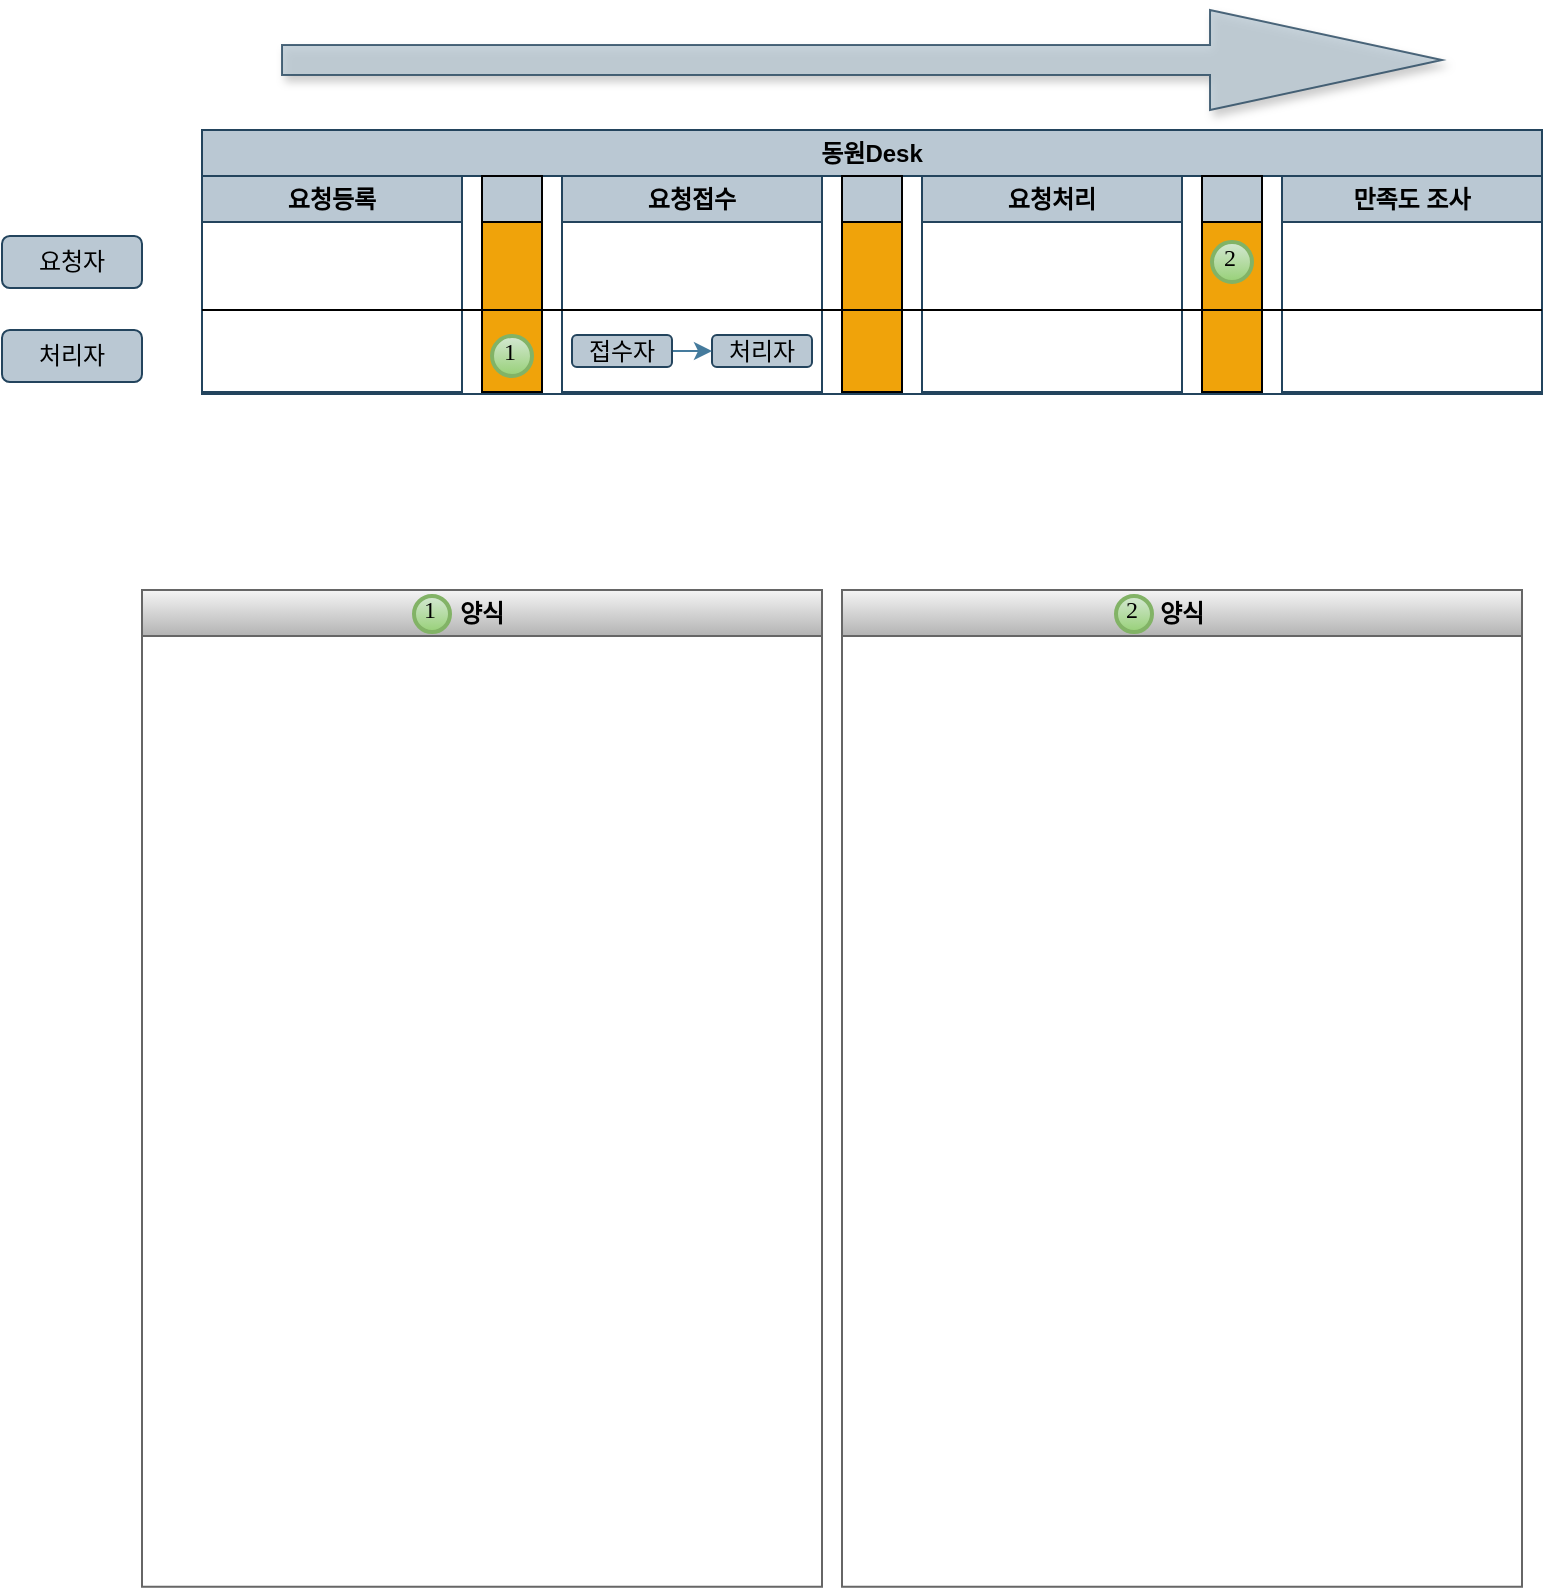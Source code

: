 <mxfile version="21.0.10" type="github" pages="4">
  <diagram id="CYxEf5SZH4w97EDfuLLY" name="SR단순">
    <mxGraphModel dx="1183" dy="1794" grid="1" gridSize="10" guides="1" tooltips="1" connect="1" arrows="1" fold="1" page="1" pageScale="1" pageWidth="827" pageHeight="1169" math="0" shadow="0">
      <root>
        <mxCell id="0" />
        <mxCell id="1" parent="0" />
        <mxCell id="g7sWkjGeHu26Rh71iulq-3" value="제목 없는 레이어" parent="0" />
        <mxCell id="g7sWkjGeHu26Rh71iulq-11" value="제목 없는 레이어" parent="0" />
        <mxCell id="g7sWkjGeHu26Rh71iulq-19" value="제목 없는 레이어" parent="0" />
        <mxCell id="g7sWkjGeHu26Rh71iulq-25" value="" style="shape=singleArrow;direction=west;whiteSpace=wrap;html=1;rotation=-180;fillColor=#bac8d3;opacity=80;strokeWidth=1;shadow=1;fontFamily=나눔고딕;rounded=0;labelBackgroundColor=none;strokeColor=#23445d;" vertex="1" parent="g7sWkjGeHu26Rh71iulq-19">
          <mxGeometry x="330" y="-290" width="580" height="50" as="geometry" />
        </mxCell>
        <mxCell id="M0eQ1IDOB_HOf2DSMLBI-16" value="동원Desk" style="swimlane;whiteSpace=wrap;html=1;strokeColor=#23445d;fillColor=#bac8d3;" vertex="1" parent="g7sWkjGeHu26Rh71iulq-19">
          <mxGeometry x="290" y="-230" width="670" height="132" as="geometry" />
        </mxCell>
        <mxCell id="M0eQ1IDOB_HOf2DSMLBI-25" value="요청등록" style="swimlane;whiteSpace=wrap;html=1;strokeColor=#23445d;fillColor=#bac8d3;" vertex="1" parent="M0eQ1IDOB_HOf2DSMLBI-16">
          <mxGeometry y="23" width="130" height="108" as="geometry" />
        </mxCell>
        <mxCell id="M0eQ1IDOB_HOf2DSMLBI-28" value="요청접수" style="swimlane;whiteSpace=wrap;html=1;strokeColor=#23445d;fillColor=#bac8d3;" vertex="1" parent="M0eQ1IDOB_HOf2DSMLBI-16">
          <mxGeometry x="180" y="23" width="130" height="108" as="geometry" />
        </mxCell>
        <mxCell id="QPUQD3V3ZuLYjLemgZ53-1" value="처리자" style="rounded=1;whiteSpace=wrap;html=1;strokeColor=#23445d;fillColor=#bac8d3;" vertex="1" parent="M0eQ1IDOB_HOf2DSMLBI-28">
          <mxGeometry x="75" y="79.5" width="50" height="16" as="geometry" />
        </mxCell>
        <mxCell id="QPUQD3V3ZuLYjLemgZ53-2" style="edgeStyle=orthogonalEdgeStyle;rounded=0;orthogonalLoop=1;jettySize=auto;html=1;entryX=0;entryY=0.5;entryDx=0;entryDy=0;strokeColor=#457B9D;fontColor=#1D3557;fillColor=#A8DADC;" edge="1" target="QPUQD3V3ZuLYjLemgZ53-1" parent="M0eQ1IDOB_HOf2DSMLBI-28">
          <mxGeometry relative="1" as="geometry">
            <mxPoint x="55" y="87.5" as="sourcePoint" />
          </mxGeometry>
        </mxCell>
        <mxCell id="QPUQD3V3ZuLYjLemgZ53-3" value="접수자" style="rounded=1;whiteSpace=wrap;html=1;strokeColor=#23445d;fillColor=#bac8d3;" vertex="1" parent="M0eQ1IDOB_HOf2DSMLBI-28">
          <mxGeometry x="5" y="79.5" width="50" height="16" as="geometry" />
        </mxCell>
        <mxCell id="M0eQ1IDOB_HOf2DSMLBI-29" value="요청처리" style="swimlane;whiteSpace=wrap;html=1;strokeColor=#23445d;fillColor=#bac8d3;" vertex="1" parent="M0eQ1IDOB_HOf2DSMLBI-16">
          <mxGeometry x="360" y="23" width="130" height="108" as="geometry" />
        </mxCell>
        <mxCell id="Tj8dK4sY7soV5aq9boAc-4" value="" style="swimlane;whiteSpace=wrap;html=1;strokeColor=#000000;fillColor=#bac8d3;startSize=23;gradientColor=none;swimlaneFillColor=#f0a30a;" vertex="1" parent="M0eQ1IDOB_HOf2DSMLBI-16">
          <mxGeometry x="140" y="23" width="30" height="108" as="geometry" />
        </mxCell>
        <mxCell id="QPUQD3V3ZuLYjLemgZ53-8" value="1" style="ellipse;whiteSpace=wrap;html=1;aspect=fixed;strokeWidth=2;fontFamily=Tahoma;spacingBottom=4;spacingRight=2;strokeColor=#82b366;fillColor=#d5e8d4;gradientColor=#97d077;" vertex="1" parent="Tj8dK4sY7soV5aq9boAc-4">
          <mxGeometry x="5" y="80" width="20" height="20" as="geometry" />
        </mxCell>
        <mxCell id="Tj8dK4sY7soV5aq9boAc-5" value="" style="swimlane;whiteSpace=wrap;html=1;strokeColor=#000000;fontColor=#1D3557;fillColor=#bac8d3;swimlaneFillColor=#f0a30a;" vertex="1" parent="M0eQ1IDOB_HOf2DSMLBI-16">
          <mxGeometry x="320" y="23" width="30" height="108" as="geometry" />
        </mxCell>
        <mxCell id="Tj8dK4sY7soV5aq9boAc-7" value="" style="swimlane;whiteSpace=wrap;html=1;strokeColor=#000000;fontColor=#1D3557;fillColor=#bac8d3;swimlaneFillColor=#f0a30a;" vertex="1" parent="M0eQ1IDOB_HOf2DSMLBI-16">
          <mxGeometry x="500" y="23" width="30" height="108" as="geometry" />
        </mxCell>
        <mxCell id="QPUQD3V3ZuLYjLemgZ53-10" value="2" style="ellipse;whiteSpace=wrap;html=1;aspect=fixed;strokeWidth=2;fontFamily=Tahoma;spacingBottom=4;spacingRight=2;strokeColor=#82b366;fillColor=#d5e8d4;gradientColor=#97d077;" vertex="1" parent="Tj8dK4sY7soV5aq9boAc-7">
          <mxGeometry x="5" y="33" width="20" height="20" as="geometry" />
        </mxCell>
        <mxCell id="Tj8dK4sY7soV5aq9boAc-9" value="만족도 조사" style="swimlane;whiteSpace=wrap;html=1;strokeColor=#23445d;fillColor=#bac8d3;" vertex="1" parent="M0eQ1IDOB_HOf2DSMLBI-16">
          <mxGeometry x="540" y="23" width="130" height="108" as="geometry" />
        </mxCell>
        <mxCell id="6nJu7Cn9TYpkHE85FTWk-3" value="요청자" style="rounded=1;whiteSpace=wrap;html=1;strokeColor=#23445d;fillColor=#bac8d3;" vertex="1" parent="g7sWkjGeHu26Rh71iulq-19">
          <mxGeometry x="190" y="-177" width="70" height="26" as="geometry" />
        </mxCell>
        <mxCell id="6nJu7Cn9TYpkHE85FTWk-7" value="처리자" style="rounded=1;whiteSpace=wrap;html=1;strokeColor=#23445d;fillColor=#bac8d3;" vertex="1" parent="g7sWkjGeHu26Rh71iulq-19">
          <mxGeometry x="190" y="-130" width="70" height="26" as="geometry" />
        </mxCell>
        <mxCell id="Bzmo5XfETdzLZSXSkB4d-2" value="양식" style="swimlane;whiteSpace=wrap;html=1;strokeColor=#666666;fillColor=#f5f5f5;gradientColor=#b3b3b3;" vertex="1" parent="g7sWkjGeHu26Rh71iulq-19">
          <mxGeometry x="610" width="340" height="498.36" as="geometry" />
        </mxCell>
        <mxCell id="Bzmo5XfETdzLZSXSkB4d-1" value="" style="shape=image;imageAspect=0;aspect=fixed;verticalLabelPosition=bottom;verticalAlign=top;image=https://s3.us-west-2.amazonaws.com/secure.notion-static.com/43f4925f-48e4-4845-bfed-52a522e2d9b9/Untitled.png?X-Amz-Algorithm=AWS4-HMAC-SHA256&amp;X-Amz-Content-Sha256=UNSIGNED-PAYLOAD&amp;X-Amz-Credential=AKIAT73L2G45EIPT3X45%2F20230322%2Fus-west-2%2Fs3%2Faws4_request&amp;X-Amz-Date=20230322T024430Z&amp;X-Amz-Expires=86400&amp;X-Amz-Signature=76f1e2eccf4436d0d33ba065d165036ab6ec92a5a727b56d61d418a8cda32776&amp;X-Amz-SignedHeaders=host&amp;response-content-disposition=filename%3D%22Untitled.png%22&amp;x-id=GetObject;" vertex="1" parent="Bzmo5XfETdzLZSXSkB4d-2">
          <mxGeometry x="8.25" y="30" width="323.5" height="458.36" as="geometry" />
        </mxCell>
        <mxCell id="Bzmo5XfETdzLZSXSkB4d-4" value="양식" style="swimlane;whiteSpace=wrap;html=1;strokeColor=#666666;fillColor=#f5f5f5;gradientColor=#b3b3b3;" vertex="1" parent="g7sWkjGeHu26Rh71iulq-19">
          <mxGeometry x="260" width="340" height="498.36" as="geometry" />
        </mxCell>
        <mxCell id="RqzgtR6rhyN8UyeZPWzu-1" value="" style="shape=image;imageAspect=0;aspect=fixed;verticalLabelPosition=bottom;verticalAlign=top;image=https://s3.us-west-2.amazonaws.com/secure.notion-static.com/8b848018-8652-49fc-b0d0-7850566c2891/Untitled.png?X-Amz-Algorithm=AWS4-HMAC-SHA256&amp;X-Amz-Content-Sha256=UNSIGNED-PAYLOAD&amp;X-Amz-Credential=AKIAT73L2G45EIPT3X45%2F20230322%2Fus-west-2%2Fs3%2Faws4_request&amp;X-Amz-Date=20230322T023051Z&amp;X-Amz-Expires=86400&amp;X-Amz-Signature=70ce75d2d4bee70a3c44dad33efde21786bf1ee302e874ceed7c8f8767e6a81d&amp;X-Amz-SignedHeaders=host&amp;response-content-disposition=filename%3D%22Untitled.png%22&amp;x-id=GetObject;" vertex="1" parent="Bzmo5XfETdzLZSXSkB4d-4">
          <mxGeometry x="28.05" y="34.68" width="283.91" height="429" as="geometry" />
        </mxCell>
        <mxCell id="QPUQD3V3ZuLYjLemgZ53-12" value="1" style="ellipse;whiteSpace=wrap;html=1;aspect=fixed;strokeWidth=2;fontFamily=Tahoma;spacingBottom=4;spacingRight=2;strokeColor=#82b366;fillColor=#d5e8d4;gradientColor=#97d077;" vertex="1" parent="Bzmo5XfETdzLZSXSkB4d-4">
          <mxGeometry x="136" y="3" width="18" height="18" as="geometry" />
        </mxCell>
        <mxCell id="QPUQD3V3ZuLYjLemgZ53-5" value="" style="endArrow=none;html=1;rounded=0;strokeColor=#000000;fontColor=#1D3557;fillColor=#A8DADC;" edge="1" parent="g7sWkjGeHu26Rh71iulq-19">
          <mxGeometry width="50" height="50" relative="1" as="geometry">
            <mxPoint x="290" y="-140" as="sourcePoint" />
            <mxPoint x="960" y="-140" as="targetPoint" />
          </mxGeometry>
        </mxCell>
        <mxCell id="QPUQD3V3ZuLYjLemgZ53-13" value="2" style="ellipse;whiteSpace=wrap;html=1;aspect=fixed;strokeWidth=2;fontFamily=Tahoma;spacingBottom=4;spacingRight=2;strokeColor=#82b366;fillColor=#d5e8d4;gradientColor=#97d077;" vertex="1" parent="g7sWkjGeHu26Rh71iulq-19">
          <mxGeometry x="747" y="3" width="18" height="18" as="geometry" />
        </mxCell>
      </root>
    </mxGraphModel>
  </diagram>
  <diagram name="SR데이터수정2" id="74e2e168-ea6b-b213-b513-2b3c1d86103e">
    <mxGraphModel dx="1420" dy="1600" grid="1" gridSize="10" guides="1" tooltips="1" connect="1" arrows="1" fold="1" page="1" pageScale="1" pageWidth="1100" pageHeight="850" background="none" math="0" shadow="0">
      <root>
        <mxCell id="0" />
        <mxCell id="1" parent="0" />
        <mxCell id="ByPfB1TGshxloE6pgPSz-1" value="" style="shape=singleArrow;direction=west;whiteSpace=wrap;html=1;rotation=-180;fillColor=#bac8d3;opacity=80;strokeWidth=1;shadow=1;fontFamily=나눔고딕;rounded=0;labelBackgroundColor=none;strokeColor=#23445d;" vertex="1" parent="1">
          <mxGeometry x="330" y="-290" width="595" height="50" as="geometry" />
        </mxCell>
        <mxCell id="uzHDUdc0_aoSdo2malCz-1" value="양식" style="swimlane;whiteSpace=wrap;html=1;strokeColor=#b46504;fillColor=#fad7ac;" vertex="1" parent="1">
          <mxGeometry x="570" width="340" height="498.36" as="geometry" />
        </mxCell>
        <mxCell id="uzHDUdc0_aoSdo2malCz-3" value="양식" style="swimlane;whiteSpace=wrap;html=1;strokeColor=#b46504;fillColor=#fad7ac;" vertex="1" parent="1">
          <mxGeometry x="220" width="340" height="498.36" as="geometry" />
        </mxCell>
        <mxCell id="4EP1XrkLFuM-ZVI9OaOq-1" value="양식" style="swimlane;whiteSpace=wrap;html=1;strokeColor=#b46504;fillColor=#fad7ac;" vertex="1" parent="1">
          <mxGeometry x="920" width="340" height="498.36" as="geometry" />
        </mxCell>
        <mxCell id="fGh4EiDcdxts0cLHmMWE-1" value="동원Desk" style="swimlane;whiteSpace=wrap;html=1;strokeColor=#23445d;fillColor=#bac8d3;" vertex="1" parent="1">
          <mxGeometry x="290" y="-230" width="850" height="170" as="geometry" />
        </mxCell>
        <mxCell id="fGh4EiDcdxts0cLHmMWE-11" value="" style="swimlane;whiteSpace=wrap;html=1;strokeColor=#000000;fontColor=#1D3557;fillColor=#bac8d3;swimlaneFillColor=#f0a30a;" vertex="1" parent="fGh4EiDcdxts0cLHmMWE-1">
          <mxGeometry x="500" y="23" width="30" height="147" as="geometry" />
        </mxCell>
        <mxCell id="fGh4EiDcdxts0cLHmMWE-12" value="2" style="ellipse;whiteSpace=wrap;html=1;aspect=fixed;strokeWidth=2;fontFamily=Tahoma;spacingBottom=4;spacingRight=2;strokeColor=#82b366;fillColor=#d5e8d4;gradientColor=#97d077;" vertex="1" parent="fGh4EiDcdxts0cLHmMWE-11">
          <mxGeometry x="5" y="117" width="20" height="20" as="geometry" />
        </mxCell>
        <mxCell id="mo-QfA7pw_Ctone-eFpO-1" value="" style="swimlane;whiteSpace=wrap;html=1;strokeColor=#000000;fontColor=#1D3557;fillColor=#bac8d3;swimlaneFillColor=#f0a30a;" vertex="1" parent="fGh4EiDcdxts0cLHmMWE-1">
          <mxGeometry x="680" y="23" width="30" height="147" as="geometry" />
        </mxCell>
        <mxCell id="mo-QfA7pw_Ctone-eFpO-2" value="3" style="ellipse;whiteSpace=wrap;html=1;aspect=fixed;strokeWidth=2;fontFamily=Tahoma;spacingBottom=4;spacingRight=2;strokeColor=#82b366;fillColor=#d5e8d4;gradientColor=#97d077;" vertex="1" parent="mo-QfA7pw_Ctone-eFpO-1">
          <mxGeometry x="5" y="33" width="20" height="20" as="geometry" />
        </mxCell>
        <mxCell id="fGh4EiDcdxts0cLHmMWE-10" value="" style="swimlane;whiteSpace=wrap;html=1;strokeColor=#000000;fontColor=#1D3557;fillColor=#bac8d3;swimlaneFillColor=#f0a30a;" vertex="1" parent="fGh4EiDcdxts0cLHmMWE-1">
          <mxGeometry x="320" y="23" width="30" height="147" as="geometry">
            <mxRectangle x="320" y="23" width="50" height="40" as="alternateBounds" />
          </mxGeometry>
        </mxCell>
        <mxCell id="fGh4EiDcdxts0cLHmMWE-8" value="" style="swimlane;whiteSpace=wrap;html=1;startSize=23;fillColor=#bac8d3;strokeColor=#000000;fontColor=#000000;swimlaneFillColor=#f0a30a;gradientColor=none;" vertex="1" parent="fGh4EiDcdxts0cLHmMWE-1">
          <mxGeometry x="140" y="23" width="30" height="147" as="geometry" />
        </mxCell>
        <mxCell id="fGh4EiDcdxts0cLHmMWE-9" value="1" style="ellipse;whiteSpace=wrap;html=1;aspect=fixed;strokeWidth=2;fontFamily=Tahoma;spacingBottom=4;spacingRight=2;strokeColor=#82b366;fillColor=#d5e8d4;gradientColor=#97d077;" vertex="1" parent="fGh4EiDcdxts0cLHmMWE-8">
          <mxGeometry x="5" y="80" width="20" height="20" as="geometry" />
        </mxCell>
        <mxCell id="fGh4EiDcdxts0cLHmMWE-2" value="요청등록" style="swimlane;whiteSpace=wrap;html=1;strokeColor=#23445d;fillColor=#bac8d3;" vertex="1" parent="fGh4EiDcdxts0cLHmMWE-1">
          <mxGeometry y="23" width="130" height="147" as="geometry" />
        </mxCell>
        <mxCell id="0xZLmXcqVQH2jk5XXrSn-1" value="" style="endArrow=none;html=1;rounded=0;strokeColor=#000000;fontColor=#1D3557;fillColor=#A8DADC;" edge="1" parent="fGh4EiDcdxts0cLHmMWE-2">
          <mxGeometry width="50" height="50" relative="1" as="geometry">
            <mxPoint y="107" as="sourcePoint" />
            <mxPoint x="850" y="107" as="targetPoint" />
          </mxGeometry>
        </mxCell>
        <mxCell id="fGh4EiDcdxts0cLHmMWE-3" value="요청접수" style="swimlane;whiteSpace=wrap;html=1;strokeColor=#23445d;fillColor=#bac8d3;" vertex="1" parent="fGh4EiDcdxts0cLHmMWE-1">
          <mxGeometry x="180" y="23" width="130" height="147" as="geometry" />
        </mxCell>
        <mxCell id="fGh4EiDcdxts0cLHmMWE-4" value="처리자" style="rounded=1;whiteSpace=wrap;html=1;strokeColor=#23445d;fillColor=#bac8d3;" vertex="1" parent="fGh4EiDcdxts0cLHmMWE-3">
          <mxGeometry x="75" y="79.5" width="50" height="16" as="geometry" />
        </mxCell>
        <mxCell id="fGh4EiDcdxts0cLHmMWE-5" style="edgeStyle=orthogonalEdgeStyle;rounded=0;orthogonalLoop=1;jettySize=auto;html=1;entryX=0;entryY=0.5;entryDx=0;entryDy=0;strokeColor=#457B9D;fontColor=#1D3557;fillColor=#A8DADC;" edge="1" parent="fGh4EiDcdxts0cLHmMWE-3" target="fGh4EiDcdxts0cLHmMWE-4">
          <mxGeometry relative="1" as="geometry">
            <mxPoint x="55" y="87.5" as="sourcePoint" />
          </mxGeometry>
        </mxCell>
        <mxCell id="fGh4EiDcdxts0cLHmMWE-6" value="접수자" style="rounded=1;whiteSpace=wrap;html=1;strokeColor=#23445d;fillColor=#bac8d3;" vertex="1" parent="fGh4EiDcdxts0cLHmMWE-3">
          <mxGeometry x="5" y="79.5" width="50" height="16" as="geometry" />
        </mxCell>
        <mxCell id="fGh4EiDcdxts0cLHmMWE-7" value="요청처리" style="swimlane;whiteSpace=wrap;html=1;strokeColor=#23445d;fillColor=#bac8d3;" vertex="1" parent="fGh4EiDcdxts0cLHmMWE-1">
          <mxGeometry x="360" y="23" width="130" height="147" as="geometry" />
        </mxCell>
        <mxCell id="fGh4EiDcdxts0cLHmMWE-13" value="처리승인" style="swimlane;whiteSpace=wrap;html=1;strokeColor=#23445d;fillColor=#bac8d3;" vertex="1" parent="fGh4EiDcdxts0cLHmMWE-1">
          <mxGeometry x="540" y="23" width="130" height="147" as="geometry" />
        </mxCell>
        <mxCell id="mo-QfA7pw_Ctone-eFpO-3" value="만족도 조사" style="swimlane;whiteSpace=wrap;html=1;strokeColor=#23445d;fillColor=#bac8d3;" vertex="1" parent="fGh4EiDcdxts0cLHmMWE-1">
          <mxGeometry x="720" y="23" width="130" height="147" as="geometry" />
        </mxCell>
        <mxCell id="fGh4EiDcdxts0cLHmMWE-14" value="요청자" style="rounded=1;whiteSpace=wrap;html=1;strokeColor=#23445d;fillColor=#bac8d3;" vertex="1" parent="1">
          <mxGeometry x="190" y="-177" width="70" height="26" as="geometry" />
        </mxCell>
        <mxCell id="fGh4EiDcdxts0cLHmMWE-15" value="처리자" style="rounded=1;whiteSpace=wrap;html=1;strokeColor=#23445d;fillColor=#bac8d3;" vertex="1" parent="1">
          <mxGeometry x="190" y="-130" width="70" height="26" as="geometry" />
        </mxCell>
        <mxCell id="0xZLmXcqVQH2jk5XXrSn-2" value="승인자" style="rounded=1;whiteSpace=wrap;html=1;strokeColor=#23445d;fillColor=#bac8d3;" vertex="1" parent="1">
          <mxGeometry x="190" y="-90" width="70" height="26" as="geometry" />
        </mxCell>
        <mxCell id="fGh4EiDcdxts0cLHmMWE-16" value="" style="endArrow=none;html=1;rounded=0;strokeColor=#000000;fontColor=#1D3557;fillColor=#A8DADC;" edge="1" parent="1">
          <mxGeometry width="50" height="50" relative="1" as="geometry">
            <mxPoint x="290" y="-140" as="sourcePoint" />
            <mxPoint x="1140" y="-140" as="targetPoint" />
          </mxGeometry>
        </mxCell>
      </root>
    </mxGraphModel>
  </diagram>
  <diagram id="74L85ybClBBg5ulOILko" name="CR">
    <mxGraphModel dx="1420" dy="1919" grid="1" gridSize="10" guides="1" tooltips="1" connect="1" arrows="1" fold="1" page="1" pageScale="1" pageWidth="827" pageHeight="1169" math="0" shadow="0">
      <root>
        <mxCell id="0" />
        <mxCell id="1" parent="0" />
        <mxCell id="yqqvcgakHu76jTQ3JiNa-1" value="" style="shape=singleArrow;direction=west;whiteSpace=wrap;html=1;rotation=-180;fillColor=#bac8d3;opacity=80;strokeWidth=1;shadow=1;fontFamily=나눔고딕;rounded=0;labelBackgroundColor=none;strokeColor=#23445d;" vertex="1" parent="1">
          <mxGeometry x="170" y="-290" width="1405" height="50" as="geometry" />
        </mxCell>
        <mxCell id="yqqvcgakHu76jTQ3JiNa-2" value="동원Desk" style="swimlane;whiteSpace=wrap;html=1;strokeColor=#23445d;fillColor=#bac8d3;" vertex="1" parent="1">
          <mxGeometry x="140" y="-230" width="1470" height="240" as="geometry" />
        </mxCell>
        <mxCell id="yqqvcgakHu76jTQ3JiNa-3" value="요청등록" style="swimlane;whiteSpace=wrap;html=1;strokeColor=#23445d;fillColor=#bac8d3;" vertex="1" parent="yqqvcgakHu76jTQ3JiNa-2">
          <mxGeometry y="23" width="105" height="217" as="geometry" />
        </mxCell>
        <mxCell id="aJ1AgPYpSGj4T-S9qsvX-1" value="" style="endArrow=none;html=1;rounded=0;strokeColor=#000000;fontColor=#1D3557;fillColor=#A8DADC;" edge="1" parent="yqqvcgakHu76jTQ3JiNa-3">
          <mxGeometry width="50" height="50" relative="1" as="geometry">
            <mxPoint y="167" as="sourcePoint" />
            <mxPoint x="1470" y="167" as="targetPoint" />
          </mxGeometry>
        </mxCell>
        <mxCell id="yqqvcgakHu76jTQ3JiNa-24" value="요청접수" style="swimlane;whiteSpace=wrap;html=1;strokeColor=#23445d;fillColor=#bac8d3;" vertex="1" parent="yqqvcgakHu76jTQ3JiNa-2">
          <mxGeometry x="105" y="23" width="105" height="217" as="geometry" />
        </mxCell>
        <mxCell id="yqqvcgakHu76jTQ3JiNa-27" value="변경계획" style="swimlane;whiteSpace=wrap;html=1;strokeColor=#23445d;fillColor=#bac8d3;" vertex="1" parent="yqqvcgakHu76jTQ3JiNa-2">
          <mxGeometry x="210" y="23" width="105" height="217" as="geometry" />
        </mxCell>
        <mxCell id="yqqvcgakHu76jTQ3JiNa-30" value="변경승인" style="swimlane;whiteSpace=wrap;html=1;strokeColor=#23445d;fillColor=#bac8d3;" vertex="1" parent="yqqvcgakHu76jTQ3JiNa-2">
          <mxGeometry x="315" y="23" width="105" height="217" as="geometry" />
        </mxCell>
        <mxCell id="yqqvcgakHu76jTQ3JiNa-42" value="배포요청" style="swimlane;whiteSpace=wrap;html=1;strokeColor=#23445d;fillColor=#bac8d3;" vertex="1" parent="yqqvcgakHu76jTQ3JiNa-2">
          <mxGeometry x="735" y="23" width="105" height="217" as="geometry" />
        </mxCell>
        <mxCell id="yqqvcgakHu76jTQ3JiNa-74" value="" style="endArrow=none;html=1;rounded=0;strokeColor=#000000;fontColor=#1D3557;fillColor=#A8DADC;" edge="1" parent="yqqvcgakHu76jTQ3JiNa-42">
          <mxGeometry width="50" height="50" relative="1" as="geometry">
            <mxPoint x="-735" y="117" as="sourcePoint" />
            <mxPoint x="735" y="117" as="targetPoint" />
          </mxGeometry>
        </mxCell>
        <mxCell id="yqqvcgakHu76jTQ3JiNa-45" value="배포승인" style="swimlane;whiteSpace=wrap;html=1;strokeColor=#23445d;fillColor=#bac8d3;" vertex="1" parent="yqqvcgakHu76jTQ3JiNa-2">
          <mxGeometry x="840" y="23" width="105" height="217" as="geometry" />
        </mxCell>
        <mxCell id="yqqvcgakHu76jTQ3JiNa-48" value="운영배포" style="swimlane;whiteSpace=wrap;html=1;strokeColor=#23445d;fillColor=#bac8d3;" vertex="1" parent="yqqvcgakHu76jTQ3JiNa-2">
          <mxGeometry x="945" y="23" width="105" height="217" as="geometry" />
        </mxCell>
        <mxCell id="yqqvcgakHu76jTQ3JiNa-36" value="구현 및 테스트" style="swimlane;whiteSpace=wrap;html=1;strokeColor=#23445d;fillColor=#bac8d3;" vertex="1" parent="yqqvcgakHu76jTQ3JiNa-2">
          <mxGeometry x="525" y="23" width="105" height="217" as="geometry" />
        </mxCell>
        <mxCell id="yqqvcgakHu76jTQ3JiNa-39" value="요청자테스트" style="swimlane;whiteSpace=wrap;html=1;strokeColor=#23445d;fillColor=#bac8d3;" vertex="1" parent="yqqvcgakHu76jTQ3JiNa-2">
          <mxGeometry x="630" y="23" width="105" height="217" as="geometry" />
        </mxCell>
        <mxCell id="yqqvcgakHu76jTQ3JiNa-51" value="배포확인" style="swimlane;whiteSpace=wrap;html=1;strokeColor=#23445d;fillColor=#bac8d3;" vertex="1" parent="yqqvcgakHu76jTQ3JiNa-2">
          <mxGeometry x="1050" y="23" width="105" height="217" as="geometry" />
        </mxCell>
        <mxCell id="yqqvcgakHu76jTQ3JiNa-60" value="만족도조사" style="swimlane;whiteSpace=wrap;html=1;strokeColor=#23445d;fillColor=#bac8d3;startSize=23;" vertex="1" parent="yqqvcgakHu76jTQ3JiNa-2">
          <mxGeometry x="1365" y="23" width="105" height="217" as="geometry" />
        </mxCell>
        <mxCell id="yqqvcgakHu76jTQ3JiNa-54" value="최종확인" style="swimlane;whiteSpace=wrap;html=1;strokeColor=#23445d;fillColor=#bac8d3;" vertex="1" parent="yqqvcgakHu76jTQ3JiNa-2">
          <mxGeometry x="1155" y="23" width="105" height="217" as="geometry" />
        </mxCell>
        <mxCell id="yqqvcgakHu76jTQ3JiNa-57" value="최종결재" style="swimlane;whiteSpace=wrap;html=1;strokeColor=#23445d;fillColor=#bac8d3;startSize=23;" vertex="1" parent="yqqvcgakHu76jTQ3JiNa-2">
          <mxGeometry x="1260" y="23" width="105" height="217" as="geometry" />
        </mxCell>
        <mxCell id="yqqvcgakHu76jTQ3JiNa-33" value="담당자배정" style="swimlane;whiteSpace=wrap;html=1;strokeColor=#23445d;fillColor=#bac8d3;" vertex="1" parent="yqqvcgakHu76jTQ3JiNa-2">
          <mxGeometry x="420" y="23" width="105" height="217" as="geometry" />
        </mxCell>
        <mxCell id="yqqvcgakHu76jTQ3JiNa-11" value="요청자" style="rounded=1;whiteSpace=wrap;html=1;strokeColor=#23445d;fillColor=#bac8d3;" vertex="1" parent="1">
          <mxGeometry x="40" y="-177" width="70" height="26" as="geometry" />
        </mxCell>
        <mxCell id="yqqvcgakHu76jTQ3JiNa-12" value="처리자" style="rounded=1;whiteSpace=wrap;html=1;strokeColor=#23445d;fillColor=#bac8d3;" vertex="1" parent="1">
          <mxGeometry x="40" y="-80" width="70" height="26" as="geometry" />
        </mxCell>
        <mxCell id="yqqvcgakHu76jTQ3JiNa-16" value="승인자" style="rounded=1;whiteSpace=wrap;html=1;strokeColor=#23445d;fillColor=#bac8d3;" vertex="1" parent="1">
          <mxGeometry x="40" y="-30" width="70" height="26" as="geometry" />
        </mxCell>
        <mxCell id="yqqvcgakHu76jTQ3JiNa-18" value="양식" style="swimlane;whiteSpace=wrap;html=1;strokeColor=#b46504;fillColor=#fad7ac;" vertex="1" parent="1">
          <mxGeometry x="570" y="310" width="340" height="498.36" as="geometry" />
        </mxCell>
        <mxCell id="yqqvcgakHu76jTQ3JiNa-19" value="양식" style="swimlane;whiteSpace=wrap;html=1;strokeColor=#b46504;fillColor=#fad7ac;" vertex="1" parent="1">
          <mxGeometry x="220" y="310" width="340" height="498.36" as="geometry" />
        </mxCell>
        <mxCell id="yqqvcgakHu76jTQ3JiNa-20" value="양식" style="swimlane;whiteSpace=wrap;html=1;strokeColor=#b46504;fillColor=#fad7ac;" vertex="1" parent="1">
          <mxGeometry x="920" y="310" width="340" height="498.36" as="geometry" />
        </mxCell>
        <mxCell id="yqqvcgakHu76jTQ3JiNa-72" value="" style="endArrow=none;html=1;rounded=0;strokeColor=#000000;fontColor=#1D3557;fillColor=#A8DADC;" edge="1" parent="1">
          <mxGeometry width="50" height="50" relative="1" as="geometry">
            <mxPoint x="140" y="-140" as="sourcePoint" />
            <mxPoint x="1610" y="-140" as="targetPoint" />
          </mxGeometry>
        </mxCell>
        <mxCell id="aJ1AgPYpSGj4T-S9qsvX-2" value="접수자" style="rounded=1;whiteSpace=wrap;html=1;strokeColor=#23445d;fillColor=#bac8d3;" vertex="1" parent="1">
          <mxGeometry x="40" y="-130" width="70" height="26" as="geometry" />
        </mxCell>
      </root>
    </mxGraphModel>
  </diagram>
  <diagram id="QibEj4I07IIa_-wFDArG" name="납기조정">
    <mxGraphModel dx="1434" dy="764" grid="1" gridSize="10" guides="1" tooltips="1" connect="1" arrows="1" fold="1" page="1" pageScale="1" pageWidth="827" pageHeight="1169" math="0" shadow="0">
      <root>
        <mxCell id="0" />
        <mxCell id="1" parent="0" />
      </root>
    </mxGraphModel>
  </diagram>
</mxfile>
